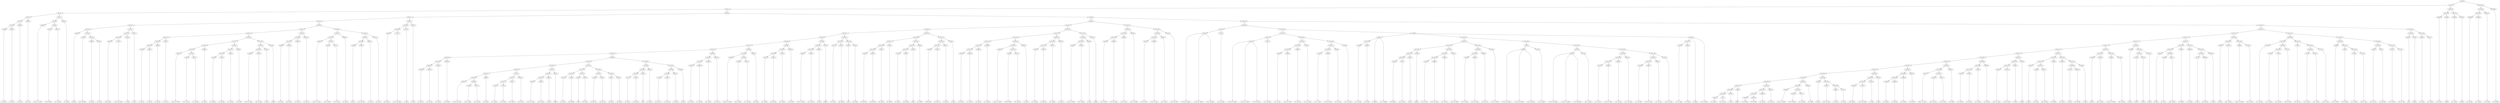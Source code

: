 digraph sample{
"L3456(0)"->"[C  E  G](0)"
"L3456(1)"->"[C  E  G](1)"
"L5315(6)"->"L3456(0)"
"L5315(6)"->"L3456(1)"
"L3456(2)"->"[C  E  G](2)"
"L5315(5)"->"L5315(6)"
"L5315(5)"->"L3456(2)"
"L3456(3)"->"[C  E  G](3)"
"L5315(4)"->"L5315(5)"
"L5315(4)"->"L3456(3)"
"L3480(0)"->"[Cis  D  F  G  B](0)"
"L3814(0)"->"[D  F  G  B](0)"
"L3977(0)"->"[F  G  A  B](0)"
"L5315(9)"->"L3814(0)"
"L5315(9)"->"L3977(0)"
"L5315(8)"->"L3480(0)"
"L5315(8)"->"L5315(9)"
"L4600(0)"->"[F  G  B](0)"
"L5315(7)"->"L5315(8)"
"L5315(7)"->"L4600(0)"
"L5315(3)"->"L5315(4)"
"L5315(3)"->"L5315(7)"
"L3266(0)"->"[C  E](0)"
"L3785(0)"->"[D  E  Gis  B](0)"
"L2408(0)"->"[C  E  A](0)"
"L2057(0)"->"[D  F  A](0)"
"L5315(16)"->"L2408(0)"
"L5315(16)"->"L2057(0)"
"L5315(15)"->"L3785(0)"
"L5315(15)"->"L5315(16)"
"L5315(14)"->"L3266(0)"
"L5315(14)"->"L5315(15)"
"L4393(0)"->"[D  E  Gis](0)"
"L-2173(0)"->"[C  D  E  Gis  B](0)"
"L5315(19)"->"L4393(0)"
"L5315(19)"->"L-2173(0)"
"L-2222(0)"->"[C  A](0)"
"L5315(18)"->"L5315(19)"
"L5315(18)"->"L-2222(0)"
"L-2222(1)"->"[C  A](1)"
"L5315(17)"->"L5315(18)"
"L5315(17)"->"L-2222(1)"
"L5315(13)"->"L5315(14)"
"L5315(13)"->"L5315(17)"
"L3456(4)"->"[C  E  G](4)"
"L3456(5)"->"[C  E  G](5)"
"L5315(25)"->"L3456(4)"
"L5315(25)"->"L3456(5)"
"L3456(6)"->"[C  E  G](6)"
"L5315(24)"->"L5315(25)"
"L5315(24)"->"L3456(6)"
"L3456(7)"->"[C  E  G](7)"
"L5315(23)"->"L5315(24)"
"L5315(23)"->"L3456(7)"
"L3480(1)"->"[Cis  D  F  G  B](1)"
"L3814(1)"->"[D  F  G  B](1)"
"L3977(1)"->"[F  G  A  B](1)"
"L5315(30)"->"L3814(1)"
"L5315(30)"->"L3977(1)"
"L5315(29)"->"L3480(1)"
"L5315(29)"->"L5315(30)"
"L4600(1)"->"[F  G  B](1)"
"L5315(28)"->"L5315(29)"
"L5315(28)"->"L4600(1)"
"L4759(0)"->"[C  G  Ais](0)"
"L4703(0)"->"[C  Fis  A](0)"
"L5315(33)"->"L4759(0)"
"L5315(33)"->"L4703(0)"
"L2541(0)"->"[C  F  Gis](0)"
"L5315(32)"->"L5315(33)"
"L5315(32)"->"L2541(0)"
"L3456(8)"->"[C  E  G](8)"
"L5315(31)"->"L5315(32)"
"L5315(31)"->"L3456(8)"
"L5315(27)"->"L5315(28)"
"L5315(27)"->"L5315(31)"
"L2656(0)"->"[D  E  F  G  B](0)"
"L3814(2)"->"[D  F  G  B](2)"
"L5315(36)"->"L2656(0)"
"L5315(36)"->"L3814(2)"
"L3266(1)"->"[C  E](1)"
"L5315(35)"->"L5315(36)"
"L5315(35)"->"L3266(1)"
"L3138(0)"->"[rest](0)"
"L5315(34)"->"L5315(35)"
"L5315(34)"->"L3138(0)"
"L5315(26)"->"L5315(27)"
"L5315(26)"->"L5315(34)"
"L5315(22)"->"L5315(23)"
"L5315(22)"->"L5315(26)"
"L3456(9)"->"[C  E  G](9)"
"L3456(10)"->"[C  E  G](10)"
"L5315(39)"->"L3456(9)"
"L5315(39)"->"L3456(10)"
"L3456(11)"->"[C  E  G](11)"
"L5315(38)"->"L5315(39)"
"L5315(38)"->"L3456(11)"
"L3456(12)"->"[C  E  G](12)"
"L5315(37)"->"L5315(38)"
"L5315(37)"->"L3456(12)"
"L5315(21)"->"L5315(22)"
"L5315(21)"->"L5315(37)"
"L3480(2)"->"[Cis  D  F  G  B](2)"
"L3814(3)"->"[D  F  G  B](3)"
"L3977(2)"->"[F  G  A  B](2)"
"L5315(43)"->"L3814(3)"
"L5315(43)"->"L3977(2)"
"L5315(42)"->"L3480(2)"
"L5315(42)"->"L5315(43)"
"L4600(2)"->"[F  G  B](2)"
"L5315(41)"->"L5315(42)"
"L5315(41)"->"L4600(2)"
"L3266(2)"->"[C  E](2)"
"L3785(1)"->"[D  E  Gis  B](1)"
"L5315(46)"->"L3266(2)"
"L5315(46)"->"L3785(1)"
"L2408(1)"->"[C  E  A](1)"
"L5315(45)"->"L5315(46)"
"L5315(45)"->"L2408(1)"
"L2057(1)"->"[D  F  A](1)"
"L5315(44)"->"L5315(45)"
"L5315(44)"->"L2057(1)"
"L5315(40)"->"L5315(41)"
"L5315(40)"->"L5315(44)"
"L5315(20)"->"L5315(21)"
"L5315(20)"->"L5315(40)"
"L5315(12)"->"L5315(13)"
"L5315(12)"->"L5315(20)"
"L4393(1)"->"[D  E  Gis](1)"
"L-2173(1)"->"[C  D  E  Gis  B](1)"
"L5315(49)"->"L4393(1)"
"L5315(49)"->"L-2173(1)"
"L-2222(2)"->"[C  A](2)"
"L5315(48)"->"L5315(49)"
"L5315(48)"->"L-2222(2)"
"L-2222(3)"->"[C  A](3)"
"L5315(47)"->"L5315(48)"
"L5315(47)"->"L-2222(3)"
"L5315(11)"->"L5315(12)"
"L5315(11)"->"L5315(47)"
"L3456(13)"->"[C  E  G](13)"
"L3456(14)"->"[C  E  G](14)"
"L5315(62)"->"L3456(13)"
"L5315(62)"->"L3456(14)"
"L3456(15)"->"[C  E  G](15)"
"L5315(61)"->"L5315(62)"
"L5315(61)"->"L3456(15)"
"L3456(16)"->"[C  E  G](16)"
"L5315(60)"->"L5315(61)"
"L5315(60)"->"L3456(16)"
"L3480(3)"->"[Cis  D  F  G  B](3)"
"L3814(4)"->"[D  F  G  B](4)"
"L3977(3)"->"[F  G  A  B](3)"
"L5315(69)"->"L3814(4)"
"L5315(69)"->"L3977(3)"
"L5315(68)"->"L3480(3)"
"L5315(68)"->"L5315(69)"
"L4600(3)"->"[F  G  B](3)"
"L5315(67)"->"L5315(68)"
"L5315(67)"->"L4600(3)"
"L4759(1)"->"[C  G  Ais](1)"
"L4703(1)"->"[C  Fis  A](1)"
"L5315(72)"->"L4759(1)"
"L5315(72)"->"L4703(1)"
"L2541(1)"->"[C  F  Gis](1)"
"L5315(71)"->"L5315(72)"
"L5315(71)"->"L2541(1)"
"L3456(17)"->"[C  E  G](17)"
"L5315(70)"->"L5315(71)"
"L5315(70)"->"L3456(17)"
"L5315(66)"->"L5315(67)"
"L5315(66)"->"L5315(70)"
"L2656(1)"->"[D  E  F  G  B](1)"
"L3814(5)"->"[D  F  G  B](5)"
"L5315(75)"->"L2656(1)"
"L5315(75)"->"L3814(5)"
"L3266(3)"->"[C  E](3)"
"L5315(74)"->"L5315(75)"
"L5315(74)"->"L3266(3)"
"L3138(1)"->"[rest](1)"
"L5315(73)"->"L5315(74)"
"L5315(73)"->"L3138(1)"
"L5315(65)"->"L5315(66)"
"L5315(65)"->"L5315(73)"
"L3971(0)"->"[C  G  B](0)"
"L4220(0)"->"[D  E  Fis](0)"
"L5315(78)"->"L3971(0)"
"L5315(78)"->"L4220(0)"
"L3280(0)"->"[G](0)"
"L2361(0)"->"[D  G  B](0)"
"L5315(79)"->"L3280(0)"
"L5315(79)"->"L2361(0)"
"L5315(77)"->"L5315(78)"
"L5315(77)"->"L5315(79)"
"L5164(0)"->"[C  Dis  G](0)"
"L5164(1)"->"[C  Dis  G](1)"
"L5315(81)"->"L5164(0)"
"L5315(81)"->"L5164(1)"
"L2361(1)"->"[D  G  B](1)"
"L2361(2)"->"[D  G  B](2)"
"L5315(82)"->"L2361(1)"
"L5315(82)"->"L2361(2)"
"L5315(80)"->"L5315(81)"
"L5315(80)"->"L5315(82)"
"L5315(76)"->"L5315(77)"
"L5315(76)"->"L5315(80)"
"L5315(64)"->"L5315(65)"
"L5315(64)"->"L5315(76)"
"L3971(1)"->"[C  G  B](1)"
"L4220(1)"->"[D  E  Fis](1)"
"L5315(86)"->"L3971(1)"
"L5315(86)"->"L4220(1)"
"L3280(1)"->"[G](1)"
"L5315(85)"->"L5315(86)"
"L5315(85)"->"L3280(1)"
"L4600(4)"->"[F  G  B](4)"
"L5315(84)"->"L5315(85)"
"L5315(84)"->"L4600(4)"
"L5164(2)"->"[C  Dis  G](2)"
"L5164(3)"->"[C  Dis  G](3)"
"L5315(89)"->"L5164(2)"
"L5315(89)"->"L5164(3)"
"L2361(3)"->"[D  G  B](3)"
"L5315(88)"->"L5315(89)"
"L5315(88)"->"L2361(3)"
"L3382(0)"->"[G  B](0)"
"L5315(87)"->"L5315(88)"
"L5315(87)"->"L3382(0)"
"L5315(83)"->"L5315(84)"
"L5315(83)"->"L5315(87)"
"L5315(63)"->"L5315(64)"
"L5315(63)"->"L5315(83)"
"L5315(59)"->"L5315(60)"
"L5315(59)"->"L5315(63)"
"L3456(18)"->"[C  E  G](18)"
"L3456(19)"->"[C  E  G](19)"
"L5315(92)"->"L3456(18)"
"L5315(92)"->"L3456(19)"
"L3456(20)"->"[C  E  G](20)"
"L5315(91)"->"L5315(92)"
"L5315(91)"->"L3456(20)"
"L3456(21)"->"[C  E  G](21)"
"L5315(90)"->"L5315(91)"
"L5315(90)"->"L3456(21)"
"L5315(58)"->"L5315(59)"
"L5315(58)"->"L5315(90)"
"L3480(4)"->"[Cis  D  F  G  B](4)"
"L3814(6)"->"[D  F  G  B](6)"
"L3977(4)"->"[F  G  A  B](4)"
"L5315(95)"->"L3814(6)"
"L5315(95)"->"L3977(4)"
"L5315(94)"->"L3480(4)"
"L5315(94)"->"L5315(95)"
"L4600(5)"->"[F  G  B](5)"
"L5315(93)"->"L5315(94)"
"L5315(93)"->"L4600(5)"
"L5315(57)"->"L5315(58)"
"L5315(57)"->"L5315(93)"
"L4759(2)"->"[C  G  Ais](2)"
"L4703(2)"->"[C  Fis  A](2)"
"L5315(98)"->"L4759(2)"
"L5315(98)"->"L4703(2)"
"L2541(2)"->"[C  F  Gis](2)"
"L5315(97)"->"L5315(98)"
"L5315(97)"->"L2541(2)"
"L3456(22)"->"[C  E  G](22)"
"L5315(96)"->"L5315(97)"
"L5315(96)"->"L3456(22)"
"L5315(56)"->"L5315(57)"
"L5315(56)"->"L5315(96)"
"L2656(2)"->"[D  E  F  G  B](2)"
"L3814(7)"->"[D  F  G  B](7)"
"L5315(101)"->"L2656(2)"
"L5315(101)"->"L3814(7)"
"L3266(4)"->"[C  E](4)"
"L5315(100)"->"L5315(101)"
"L5315(100)"->"L3266(4)"
"L3138(2)"->"[rest](2)"
"L5315(99)"->"L5315(100)"
"L5315(99)"->"L3138(2)"
"L5315(55)"->"L5315(56)"
"L5315(55)"->"L5315(99)"
"L3971(2)"->"[C  G  B](2)"
"L4220(2)"->"[D  E  Fis](2)"
"L5315(103)"->"L3971(2)"
"L5315(103)"->"L4220(2)"
"L3280(2)"->"[G](2)"
"L2361(4)"->"[D  G  B](4)"
"L5315(104)"->"L3280(2)"
"L5315(104)"->"L2361(4)"
"L5315(102)"->"L5315(103)"
"L5315(102)"->"L5315(104)"
"L5315(54)"->"L5315(55)"
"L5315(54)"->"L5315(102)"
"L5164(4)"->"[C  Dis  G](4)"
"L5164(5)"->"[C  Dis  G](5)"
"L5315(109)"->"L5164(4)"
"L5315(109)"->"L5164(5)"
"L2361(5)"->"[D  G  B](5)"
"L5315(108)"->"L5315(109)"
"L5315(108)"->"L2361(5)"
"L2361(6)"->"[D  G  B](6)"
"L5315(107)"->"L5315(108)"
"L5315(107)"->"L2361(6)"
"L3971(3)"->"[C  G  B](3)"
"L4220(3)"->"[D  E  Fis](3)"
"L5315(112)"->"L3971(3)"
"L5315(112)"->"L4220(3)"
"L3280(3)"->"[G](3)"
"L5315(111)"->"L5315(112)"
"L5315(111)"->"L3280(3)"
"L4600(6)"->"[F  G  B](6)"
"L5315(110)"->"L5315(111)"
"L5315(110)"->"L4600(6)"
"L5315(106)"->"L5315(107)"
"L5315(106)"->"L5315(110)"
"L5164(6)"->"[C  Dis  G](6)"
"L5164(7)"->"[C  Dis  G](7)"
"L5315(115)"->"L5164(6)"
"L5315(115)"->"L5164(7)"
"L2361(7)"->"[D  G  B](7)"
"L5315(114)"->"L5315(115)"
"L5315(114)"->"L2361(7)"
"L3382(1)"->"[G  B](1)"
"L5315(113)"->"L5315(114)"
"L5315(113)"->"L3382(1)"
"L5315(105)"->"L5315(106)"
"L5315(105)"->"L5315(113)"
"L5315(53)"->"L5315(54)"
"L5315(53)"->"L5315(105)"
"L3456(23)"->"[C  E  G](23)"
"L3456(24)"->"[C  E  G](24)"
"L5315(121)"->"L3456(23)"
"L5315(121)"->"L3456(24)"
"L3456(25)"->"[C  E  G](25)"
"L5315(120)"->"L5315(121)"
"L5315(120)"->"L3456(25)"
"L3456(26)"->"[C  E  G](26)"
"L5315(119)"->"L5315(120)"
"L5315(119)"->"L3456(26)"
"L3480(5)"->"[Cis  D  F  G  B](5)"
"L3814(8)"->"[D  F  G  B](8)"
"L3977(5)"->"[F  G  A  B](5)"
"L5315(124)"->"L3814(8)"
"L5315(124)"->"L3977(5)"
"L5315(123)"->"L3480(5)"
"L5315(123)"->"L5315(124)"
"L4600(7)"->"[F  G  B](7)"
"L5315(122)"->"L5315(123)"
"L5315(122)"->"L4600(7)"
"L5315(118)"->"L5315(119)"
"L5315(118)"->"L5315(122)"
"L4759(3)"->"[C  G  Ais](3)"
"L4703(3)"->"[C  Fis  A](3)"
"L5315(127)"->"L4759(3)"
"L5315(127)"->"L4703(3)"
"L2541(3)"->"[C  F  Gis](3)"
"L5315(126)"->"L5315(127)"
"L5315(126)"->"L2541(3)"
"L3456(27)"->"[C  E  G](27)"
"L5315(125)"->"L5315(126)"
"L5315(125)"->"L3456(27)"
"L5315(117)"->"L5315(118)"
"L5315(117)"->"L5315(125)"
"L2656(3)"->"[D  E  F  G  B](3)"
"L3814(9)"->"[D  F  G  B](9)"
"L5315(130)"->"L2656(3)"
"L5315(130)"->"L3814(9)"
"L3266(5)"->"[C  E](5)"
"L5315(129)"->"L5315(130)"
"L5315(129)"->"L3266(5)"
"L3138(3)"->"[rest](3)"
"L5315(128)"->"L5315(129)"
"L5315(128)"->"L3138(3)"
"L5315(116)"->"L5315(117)"
"L5315(116)"->"L5315(128)"
"L5315(52)"->"L5315(53)"
"L5315(52)"->"L5315(116)"
"L4138(0)"->"[C  F  G  A](0)"
"L3844(0)"->"[C  D  E  F  A](0)"
"L5315(134)"->"L4138(0)"
"L5315(134)"->"L3844(0)"
"L4956(0)"->"[C  D  F  A](0)"
"L5315(133)"->"L5315(134)"
"L5315(133)"->"L4956(0)"
"L3192(0)"->"[C  D  F  A  B](0)"
"L5315(132)"->"L5315(133)"
"L5315(132)"->"L3192(0)"
"L4138(1)"->"[C  F  G  A](1)"
"L3844(1)"->"[C  D  E  F  A](1)"
"L5315(137)"->"L4138(1)"
"L5315(137)"->"L3844(1)"
"L4956(1)"->"[C  D  F  A](1)"
"L5315(136)"->"L5315(137)"
"L5315(136)"->"L4956(1)"
"L3192(1)"->"[C  D  F  A  B](1)"
"L5315(135)"->"L5315(136)"
"L5315(135)"->"L3192(1)"
"L5315(131)"->"L5315(132)"
"L5315(131)"->"L5315(135)"
"L5315(51)"->"L5315(52)"
"L5315(51)"->"L5315(131)"
"L1906(0)"->"[C  Cis  D  E  Ais](0)"
"L1906(0)"->"[C  Dis  E  F  Ais](0)"
"L1906(0)"->"[C  E  Fis  Ais](0)"
"L1273(0)"->"[C  E  G  Ais](0)"
"L3675(0)"->"L1906(0)"
"L3675(0)"->"L1273(0)"
"L1906(1)"->"[C  Cis  D  E  Ais](1)"
"L1906(1)"->"[C  Dis  E  F  Ais](1)"
"L1906(1)"->"[C  E  Fis  Ais](1)"
"L1273(1)"->"[C  E  G  Ais](1)"
"L3675(1)"->"L1906(1)"
"L3675(1)"->"L1273(1)"
"L4138(2)"->"[C  F  G  A](2)"
"L3844(2)"->"[C  D  E  F  A](2)"
"L5315(145)"->"L4138(2)"
"L5315(145)"->"L3844(2)"
"L4956(2)"->"[C  D  F  A](2)"
"L5315(144)"->"L5315(145)"
"L5315(144)"->"L4956(2)"
"L3192(2)"->"[C  D  F  A  B](2)"
"L5315(143)"->"L5315(144)"
"L5315(143)"->"L3192(2)"
"L4138(3)"->"[C  F  G  A](3)"
"L3844(3)"->"[C  D  E  F  A](3)"
"L5315(148)"->"L4138(3)"
"L5315(148)"->"L3844(3)"
"L4956(3)"->"[C  D  F  A](3)"
"L5315(147)"->"L5315(148)"
"L5315(147)"->"L4956(3)"
"L3192(3)"->"[C  D  F  A  B](3)"
"L5315(146)"->"L5315(147)"
"L5315(146)"->"L3192(3)"
"L5315(142)"->"L5315(143)"
"L5315(142)"->"L5315(146)"
"L5315(141)"->"L3675(1)"
"L5315(141)"->"L5315(142)"
"L4138(4)"->"[C  F  G  A](4)"
"L4444(0)"->"[C  D  E](0)"
"L5315(149)"->"L4138(4)"
"L5315(149)"->"L4444(0)"
"L4544(0)"->"[C  Ais](0)"
"L4544(0)"->"L5315(149)"
"L4544(0)"->"[C  G  A  Ais](0)"
"L5045(0)"->"[F  A  Ais](0)"
"L107(0)"->"[C  D  E  A](0)"
"L5315(155)"->"L5045(0)"
"L5315(155)"->"L107(0)"
"L1819(0)"->"[F  A](0)"
"L5315(154)"->"L5315(155)"
"L5315(154)"->"L1819(0)"
"L3138(4)"->"[rest](4)"
"L5315(153)"->"L5315(154)"
"L5315(153)"->"L3138(4)"
"L4138(5)"->"[C  F  G  A](5)"
"L3844(4)"->"[C  D  E  F  A](4)"
"L5315(158)"->"L4138(5)"
"L5315(158)"->"L3844(4)"
"L4956(4)"->"[C  D  F  A](4)"
"L5315(157)"->"L5315(158)"
"L5315(157)"->"L4956(4)"
"L3192(4)"->"[C  D  F  A  B](4)"
"L5315(156)"->"L5315(157)"
"L5315(156)"->"L3192(4)"
"L5315(152)"->"L5315(153)"
"L5315(152)"->"L5315(156)"
"L4138(6)"->"[C  F  G  A](6)"
"L3844(5)"->"[C  D  E  F  A](5)"
"L5315(161)"->"L4138(6)"
"L5315(161)"->"L3844(5)"
"L4956(5)"->"[C  D  F  A](5)"
"L5315(160)"->"L5315(161)"
"L5315(160)"->"L4956(5)"
"L3192(5)"->"[C  D  F  A  B](5)"
"L5315(159)"->"L5315(160)"
"L5315(159)"->"L3192(5)"
"L5315(151)"->"L5315(152)"
"L5315(151)"->"L5315(159)"
"L1906(2)"->"[C  Cis  D  E  Ais](2)"
"L1906(2)"->"[C  Dis  E  F  Ais](2)"
"L1906(2)"->"[C  E  Fis  Ais](2)"
"L1273(2)"->"[C  E  G  Ais](2)"
"L3675(2)"->"L1906(2)"
"L3675(2)"->"L1273(2)"
"L1906(3)"->"[C  Cis  D  E  Ais](3)"
"L1906(3)"->"[C  Dis  E  F  Ais](3)"
"L1906(3)"->"[C  E  Fis  Ais](3)"
"L1273(3)"->"[C  E  G  Ais](3)"
"L3675(3)"->"L1906(3)"
"L3675(3)"->"L1273(3)"
"L4138(7)"->"[C  F  G  A](7)"
"L3844(6)"->"[C  D  E  F  A](6)"
"L5315(167)"->"L4138(7)"
"L5315(167)"->"L3844(6)"
"L4956(6)"->"[C  D  F  A](6)"
"L5315(166)"->"L5315(167)"
"L5315(166)"->"L4956(6)"
"L3192(6)"->"[C  D  F  A  B](6)"
"L5315(165)"->"L5315(166)"
"L5315(165)"->"L3192(6)"
"L4138(8)"->"[C  F  G  A](8)"
"L3844(7)"->"[C  D  E  F  A](7)"
"L5315(170)"->"L4138(8)"
"L5315(170)"->"L3844(7)"
"L4956(7)"->"[C  D  F  A](7)"
"L5315(169)"->"L5315(170)"
"L5315(169)"->"L4956(7)"
"L3192(7)"->"[C  D  F  A  B](7)"
"L5315(168)"->"L5315(169)"
"L5315(168)"->"L3192(7)"
"L5315(164)"->"L5315(165)"
"L5315(164)"->"L5315(168)"
"L5315(163)"->"L3675(3)"
"L5315(163)"->"L5315(164)"
"L5315(162)"->"L3675(2)"
"L5315(162)"->"L5315(163)"
"L5315(150)"->"L5315(151)"
"L5315(150)"->"L5315(162)"
"L4138(9)"->"[C  F  G  A](9)"
"L4444(1)"->"[C  D  E](1)"
"L5315(171)"->"L4138(9)"
"L5315(171)"->"L4444(1)"
"L4544(1)"->"[C  Ais](1)"
"L4544(1)"->"L5315(171)"
"L4544(1)"->"[C  G  A  Ais](1)"
"L5266(0)"->"L4544(0)"
"L5266(0)"->"L5315(150)"
"L5266(0)"->"L4544(1)"
"L5315(140)"->"L5315(141)"
"L5315(140)"->"L5266(0)"
"L5315(139)"->"L3675(0)"
"L5315(139)"->"L5315(140)"
"L5045(1)"->"[F  A  Ais](1)"
"L107(1)"->"[C  D  E  A](1)"
"L5315(189)"->"L5045(1)"
"L5315(189)"->"L107(1)"
"L1819(1)"->"[F  A](1)"
"L5315(188)"->"L5315(189)"
"L5315(188)"->"L1819(1)"
"L3138(5)"->"[rest](5)"
"L5315(187)"->"L5315(188)"
"L5315(187)"->"L3138(5)"
"L3456(28)"->"[C  E  G](28)"
"L3456(29)"->"[C  E  G](29)"
"L5315(192)"->"L3456(28)"
"L5315(192)"->"L3456(29)"
"L3456(30)"->"[C  E  G](30)"
"L5315(191)"->"L5315(192)"
"L5315(191)"->"L3456(30)"
"L3456(31)"->"[C  E  G](31)"
"L5315(190)"->"L5315(191)"
"L5315(190)"->"L3456(31)"
"L5315(186)"->"L5315(187)"
"L5315(186)"->"L5315(190)"
"L3480(6)"->"[Cis  D  F  G  B](6)"
"L3814(10)"->"[D  F  G  B](10)"
"L3977(6)"->"[F  G  A  B](6)"
"L5315(195)"->"L3814(10)"
"L5315(195)"->"L3977(6)"
"L5315(194)"->"L3480(6)"
"L5315(194)"->"L5315(195)"
"L4600(8)"->"[F  G  B](8)"
"L5315(193)"->"L5315(194)"
"L5315(193)"->"L4600(8)"
"L5315(185)"->"L5315(186)"
"L5315(185)"->"L5315(193)"
"L3266(6)"->"[C  E](6)"
"L3785(2)"->"[D  E  Gis  B](2)"
"L2408(2)"->"[C  E  A](2)"
"L2057(2)"->"[D  F  A](2)"
"L5315(198)"->"L2408(2)"
"L5315(198)"->"L2057(2)"
"L5315(197)"->"L3785(2)"
"L5315(197)"->"L5315(198)"
"L5315(196)"->"L3266(6)"
"L5315(196)"->"L5315(197)"
"L5315(184)"->"L5315(185)"
"L5315(184)"->"L5315(196)"
"L4393(2)"->"[D  E  Gis](2)"
"L-2173(2)"->"[C  D  E  Gis  B](2)"
"L5315(201)"->"L4393(2)"
"L5315(201)"->"L-2173(2)"
"L-2222(4)"->"[C  A](4)"
"L5315(200)"->"L5315(201)"
"L5315(200)"->"L-2222(4)"
"L-2222(5)"->"[C  A](5)"
"L5315(199)"->"L5315(200)"
"L5315(199)"->"L-2222(5)"
"L5315(183)"->"L5315(184)"
"L5315(183)"->"L5315(199)"
"L3456(32)"->"[C  E  G](32)"
"L3456(33)"->"[C  E  G](33)"
"L5315(204)"->"L3456(32)"
"L5315(204)"->"L3456(33)"
"L3456(34)"->"[C  E  G](34)"
"L5315(203)"->"L5315(204)"
"L5315(203)"->"L3456(34)"
"L3456(35)"->"[C  E  G](35)"
"L5315(202)"->"L5315(203)"
"L5315(202)"->"L3456(35)"
"L5315(182)"->"L5315(183)"
"L5315(182)"->"L5315(202)"
"L3480(7)"->"[Cis  D  F  G  B](7)"
"L3814(11)"->"[D  F  G  B](11)"
"L3977(7)"->"[F  G  A  B](7)"
"L5315(207)"->"L3814(11)"
"L5315(207)"->"L3977(7)"
"L5315(206)"->"L3480(7)"
"L5315(206)"->"L5315(207)"
"L4600(9)"->"[F  G  B](9)"
"L5315(205)"->"L5315(206)"
"L5315(205)"->"L4600(9)"
"L5315(181)"->"L5315(182)"
"L5315(181)"->"L5315(205)"
"L4759(4)"->"[C  G  Ais](4)"
"L4703(4)"->"[C  Fis  A](4)"
"L5315(210)"->"L4759(4)"
"L5315(210)"->"L4703(4)"
"L2541(4)"->"[C  F  Gis](4)"
"L5315(209)"->"L5315(210)"
"L5315(209)"->"L2541(4)"
"L3456(36)"->"[C  E  G](36)"
"L5315(208)"->"L5315(209)"
"L5315(208)"->"L3456(36)"
"L5315(180)"->"L5315(181)"
"L5315(180)"->"L5315(208)"
"L2656(4)"->"[D  E  F  G  B](4)"
"L3814(12)"->"[D  F  G  B](12)"
"L5315(213)"->"L2656(4)"
"L5315(213)"->"L3814(12)"
"L3266(7)"->"[C  E](7)"
"L5315(212)"->"L5315(213)"
"L5315(212)"->"L3266(7)"
"L3138(6)"->"[rest](6)"
"L5315(211)"->"L5315(212)"
"L5315(211)"->"L3138(6)"
"L5315(179)"->"L5315(180)"
"L5315(179)"->"L5315(211)"
"L3382(2)"->"[G  B](2)"
"L3288(0)"->"[C  G  A](0)"
"L4021(0)"->"[Cis  G  Ais](0)"
"L5315(217)"->"L3288(0)"
"L5315(217)"->"L4021(0)"
"L5315(216)"->"L3382(2)"
"L5315(216)"->"L5315(217)"
"L2361(8)"->"[D  G  B](8)"
"L5315(215)"->"L5315(216)"
"L5315(215)"->"L2361(8)"
"L3456(37)"->"[C  E  G](37)"
"L3727(0)"->"[E  G](0)"
"L3456(38)"->"[C  E  G](38)"
"L5315(220)"->"L3727(0)"
"L5315(220)"->"L3456(38)"
"L3266(8)"->"[C  E](8)"
"L5315(219)"->"L5315(220)"
"L5315(219)"->"L3266(8)"
"L5315(218)"->"L3456(37)"
"L5315(218)"->"L5315(219)"
"L5315(214)"->"L5315(215)"
"L5315(214)"->"L5315(218)"
"L5315(178)"->"L5315(179)"
"L5315(178)"->"L5315(214)"
"L3382(3)"->"[G  B](3)"
"L3814(13)"->"[D  F  G  B](13)"
"L5315(222)"->"L3382(3)"
"L5315(222)"->"L3814(13)"
"L3480(8)"->"[Cis  D  F  G  B](8)"
"L-2160(0)"->"[E  F  G  B](0)"
"L5315(223)"->"L3480(8)"
"L5315(223)"->"L-2160(0)"
"L5315(221)"->"L5315(222)"
"L5315(221)"->"L5315(223)"
"L5315(177)"->"L5315(178)"
"L5315(177)"->"L5315(221)"
"L3266(9)"->"[C  E](9)"
"L-2150(0)"->"[E  B](0)"
"L2515(0)"->"[C  D](0)"
"L5315(226)"->"L-2150(0)"
"L5315(226)"->"L2515(0)"
"L3726(0)"->"[A  B](0)"
"L5315(225)"->"L5315(226)"
"L5315(225)"->"L3726(0)"
"L5315(224)"->"L3266(9)"
"L5315(224)"->"L5315(225)"
"L5315(176)"->"L5315(177)"
"L5315(176)"->"L5315(224)"
"L3382(4)"->"[G  B](4)"
"L3288(1)"->"[C  G  A](1)"
"L4021(1)"->"[Cis  G  Ais](1)"
"L5315(230)"->"L3288(1)"
"L5315(230)"->"L4021(1)"
"L5315(229)"->"L3382(4)"
"L5315(229)"->"L5315(230)"
"L2361(9)"->"[D  G  B](9)"
"L5315(228)"->"L5315(229)"
"L5315(228)"->"L2361(9)"
"L3456(39)"->"[C  E  G](39)"
"L3727(1)"->"[E  G](1)"
"L3456(40)"->"[C  E  G](40)"
"L5315(233)"->"L3727(1)"
"L5315(233)"->"L3456(40)"
"L3266(10)"->"[C  E](10)"
"L5315(232)"->"L5315(233)"
"L5315(232)"->"L3266(10)"
"L5315(231)"->"L3456(39)"
"L5315(231)"->"L5315(232)"
"L5315(227)"->"L5315(228)"
"L5315(227)"->"L5315(231)"
"L5315(175)"->"L5315(176)"
"L5315(175)"->"L5315(227)"
"L3382(5)"->"[G  B](5)"
"L3814(14)"->"[D  F  G  B](14)"
"L5315(235)"->"L3382(5)"
"L5315(235)"->"L3814(14)"
"L3480(9)"->"[Cis  D  F  G  B](9)"
"L-2160(1)"->"[E  F  G  B](1)"
"L5315(236)"->"L3480(9)"
"L5315(236)"->"L-2160(1)"
"L5315(234)"->"L5315(235)"
"L5315(234)"->"L5315(236)"
"L5315(174)"->"L5315(175)"
"L5315(174)"->"L5315(234)"
"L1769(0)"->"[C  D  E  F](0)"
"L5135(0)"->"[C  G  A  B](0)"
"L5135(1)"->"[C  G  A  B](1)"
"L5315(241)"->"L5135(0)"
"L5315(241)"->"L5135(1)"
"L-2176(0)"->"[D  E  F  G](0)"
"L5315(240)"->"L5315(241)"
"L5315(240)"->"L-2176(0)"
"L5315(239)"->"L1769(0)"
"L5315(239)"->"L5315(240)"
"L1769(1)"->"[C  D  E  F](1)"
"L5135(2)"->"[C  G  A  B](2)"
"L5135(3)"->"[C  G  A  B](3)"
"L5315(244)"->"L5135(2)"
"L5315(244)"->"L5135(3)"
"L-2176(1)"->"[D  E  F  G](1)"
"L5315(243)"->"L5315(244)"
"L5315(243)"->"L-2176(1)"
"L5315(242)"->"L1769(1)"
"L5315(242)"->"L5315(243)"
"L5315(238)"->"L5315(239)"
"L5315(238)"->"L5315(242)"
"L3389(0)"->"[C  E  F  G](0)"
"L429(0)"->"[C  D  A  B](0)"
"L5135(4)"->"[C  G  A  B](4)"
"L-2176(2)"->"[D  E  F  G](2)"
"L5315(248)"->"L5135(4)"
"L5315(248)"->"L-2176(2)"
"L5315(247)"->"L429(0)"
"L5315(247)"->"L5315(248)"
"L5315(246)"->"L3389(0)"
"L5315(246)"->"L5315(247)"
"L3389(1)"->"[C  E  F  G](1)"
"L429(1)"->"[C  D  A  B](1)"
"L5315(250)"->"L3389(1)"
"L5315(250)"->"L429(1)"
"L5135(5)"->"[C  G  A  B](5)"
"L-2176(3)"->"[D  E  F  G](3)"
"L5315(251)"->"L5135(5)"
"L5315(251)"->"L-2176(3)"
"L5315(249)"->"L5315(250)"
"L5315(249)"->"L5315(251)"
"L5315(245)"->"L5315(246)"
"L5315(245)"->"L5315(249)"
"L5315(237)"->"L5315(238)"
"L5315(237)"->"L5315(245)"
"L5315(173)"->"L5315(174)"
"L5315(173)"->"L5315(237)"
"L3471(0)"->"[C](0)"
"L3138(7)"->"[rest](7)"
"L5315(253)"->"L3471(0)"
"L5315(253)"->"L3138(7)"
"L4607(0)"->"[C  F  A](0)"
"L2541(5)"->"[C  F  Gis](5)"
"L5315(254)"->"L4607(0)"
"L5315(254)"->"L2541(5)"
"L5315(252)"->"L5315(253)"
"L5315(252)"->"L5315(254)"
"L5315(172)"->"L5315(173)"
"L5315(172)"->"L5315(252)"
"L5315(138)"->"L5315(139)"
"L5315(138)"->"L5315(172)"
"L5315(50)"->"L5315(51)"
"L5315(50)"->"L5315(138)"
"L5315(10)"->"L5315(11)"
"L5315(10)"->"L5315(50)"
"L5315(2)"->"L5315(3)"
"L5315(2)"->"L5315(10)"
"L3456(41)"->"[C  E  G](41)"
"L3138(8)"->"[rest](8)"
"L5315(256)"->"L3456(41)"
"L5315(256)"->"L3138(8)"
"L3456(42)"->"[C  E  G](42)"
"L3138(9)"->"[rest](9)"
"L5315(257)"->"L3456(42)"
"L5315(257)"->"L3138(9)"
"L5315(255)"->"L5315(256)"
"L5315(255)"->"L5315(257)"
"L5315(1)"->"L5315(2)"
"L5315(1)"->"L5315(255)"
"L3456(43)"->"[C  E  G](43)"
"L3456(44)"->"[C  E  G](44)"
"L5315(260)"->"L3456(43)"
"L5315(260)"->"L3456(44)"
"L3456(45)"->"[C  E  G](45)"
"L5315(259)"->"L5315(260)"
"L5315(259)"->"L3456(45)"
"L3456(46)"->"[C  E  G](46)"
"L5315(258)"->"L5315(259)"
"L5315(258)"->"L3456(46)"
"L5315(0)"->"L5315(1)"
"L5315(0)"->"L5315(258)"
{rank = min; "L5315(0)"}
{rank = same; "L5315(1)"; "L5315(258)";}
{rank = same; "L5315(2)"; "L5315(255)"; "L5315(259)"; "L3456(46)";}
{rank = same; "L5315(3)"; "L5315(10)"; "L5315(256)"; "L5315(257)"; "L5315(260)"; "L3456(45)";}
{rank = same; "L5315(4)"; "L5315(7)"; "L5315(11)"; "L5315(50)"; "L3456(41)"; "L3138(8)"; "L3456(42)"; "L3138(9)"; "L3456(43)"; "L3456(44)";}
{rank = same; "L5315(5)"; "L3456(3)"; "L5315(8)"; "L4600(0)"; "L5315(12)"; "L5315(47)"; "L5315(51)"; "L5315(138)";}
{rank = same; "L5315(6)"; "L3456(2)"; "L3480(0)"; "L5315(9)"; "L5315(13)"; "L5315(20)"; "L5315(48)"; "L-2222(3)"; "L5315(52)"; "L5315(131)"; "L5315(139)"; "L5315(172)";}
{rank = same; "L3456(0)"; "L3456(1)"; "L3814(0)"; "L3977(0)"; "L5315(14)"; "L5315(17)"; "L5315(21)"; "L5315(40)"; "L5315(49)"; "L-2222(2)"; "L5315(53)"; "L5315(116)"; "L5315(132)"; "L5315(135)"; "L3675(0)"; "L5315(140)"; "L5315(173)"; "L5315(252)";}
{rank = same; "L3266(0)"; "L5315(15)"; "L5315(18)"; "L-2222(1)"; "L5315(22)"; "L5315(37)"; "L5315(41)"; "L5315(44)"; "L4393(1)"; "L-2173(1)"; "L5315(54)"; "L5315(105)"; "L5315(117)"; "L5315(128)"; "L5315(133)"; "L3192(0)"; "L5315(136)"; "L3192(1)"; "L1906(0)"; "L1273(0)"; "L5315(141)"; "L5266(0)"; "L5315(174)"; "L5315(237)"; "L5315(253)"; "L5315(254)";}
{rank = same; "L3785(0)"; "L5315(16)"; "L5315(19)"; "L-2222(0)"; "L5315(23)"; "L5315(26)"; "L5315(38)"; "L3456(12)"; "L5315(42)"; "L4600(2)"; "L5315(45)"; "L2057(1)"; "L5315(55)"; "L5315(102)"; "L5315(106)"; "L5315(113)"; "L5315(118)"; "L5315(125)"; "L5315(129)"; "L3138(3)"; "L5315(134)"; "L4956(0)"; "L5315(137)"; "L4956(1)"; "L3675(1)"; "L5315(142)"; "L4544(0)"; "L5315(150)"; "L4544(1)"; "L5315(175)"; "L5315(234)"; "L5315(238)"; "L5315(245)"; "L3471(0)"; "L3138(7)"; "L4607(0)"; "L2541(5)";}
{rank = same; "L2408(0)"; "L2057(0)"; "L4393(0)"; "L-2173(0)"; "L5315(24)"; "L3456(7)"; "L5315(27)"; "L5315(34)"; "L5315(39)"; "L3456(11)"; "L3480(2)"; "L5315(43)"; "L5315(46)"; "L2408(1)"; "L5315(56)"; "L5315(99)"; "L5315(103)"; "L5315(104)"; "L5315(107)"; "L5315(110)"; "L5315(114)"; "L3382(1)"; "L5315(119)"; "L5315(122)"; "L5315(126)"; "L3456(27)"; "L5315(130)"; "L3266(5)"; "L4138(0)"; "L3844(0)"; "L4138(1)"; "L3844(1)"; "L1906(1)"; "L1273(1)"; "L5315(143)"; "L5315(146)"; "L5315(149)"; "L5315(151)"; "L5315(162)"; "L5315(171)"; "L5315(176)"; "L5315(227)"; "L5315(235)"; "L5315(236)"; "L5315(239)"; "L5315(242)"; "L5315(246)"; "L5315(249)";}
{rank = same; "L5315(25)"; "L3456(6)"; "L5315(28)"; "L5315(31)"; "L5315(35)"; "L3138(0)"; "L3456(9)"; "L3456(10)"; "L3814(3)"; "L3977(2)"; "L3266(2)"; "L3785(1)"; "L5315(57)"; "L5315(96)"; "L5315(100)"; "L3138(2)"; "L3971(2)"; "L4220(2)"; "L3280(2)"; "L2361(4)"; "L5315(108)"; "L2361(6)"; "L5315(111)"; "L4600(6)"; "L5315(115)"; "L2361(7)"; "L5315(120)"; "L3456(26)"; "L5315(123)"; "L4600(7)"; "L5315(127)"; "L2541(3)"; "L2656(3)"; "L3814(9)"; "L5315(144)"; "L3192(2)"; "L5315(147)"; "L3192(3)"; "L4138(4)"; "L4444(0)"; "L5315(152)"; "L5315(159)"; "L3675(2)"; "L5315(163)"; "L4138(9)"; "L4444(1)"; "L5315(177)"; "L5315(224)"; "L5315(228)"; "L5315(231)"; "L3382(5)"; "L3814(14)"; "L3480(9)"; "L-2160(1)"; "L1769(0)"; "L5315(240)"; "L1769(1)"; "L5315(243)"; "L3389(0)"; "L5315(247)"; "L5315(250)"; "L5315(251)";}
{rank = same; "L3456(4)"; "L3456(5)"; "L5315(29)"; "L4600(1)"; "L5315(32)"; "L3456(8)"; "L5315(36)"; "L3266(1)"; "L5315(58)"; "L5315(93)"; "L5315(97)"; "L3456(22)"; "L5315(101)"; "L3266(4)"; "L5315(109)"; "L2361(5)"; "L5315(112)"; "L3280(3)"; "L5164(6)"; "L5164(7)"; "L5315(121)"; "L3456(25)"; "L3480(5)"; "L5315(124)"; "L4759(3)"; "L4703(3)"; "L5315(145)"; "L4956(2)"; "L5315(148)"; "L4956(3)"; "L5315(153)"; "L5315(156)"; "L5315(160)"; "L3192(5)"; "L1906(2)"; "L1273(2)"; "L3675(3)"; "L5315(164)"; "L5315(178)"; "L5315(221)"; "L3266(9)"; "L5315(225)"; "L5315(229)"; "L2361(9)"; "L3456(39)"; "L5315(232)"; "L5315(241)"; "L-2176(0)"; "L5315(244)"; "L-2176(1)"; "L429(0)"; "L5315(248)"; "L3389(1)"; "L429(1)"; "L5135(5)"; "L-2176(3)";}
{rank = same; "L3480(1)"; "L5315(30)"; "L5315(33)"; "L2541(0)"; "L2656(0)"; "L3814(2)"; "L5315(59)"; "L5315(90)"; "L5315(94)"; "L4600(5)"; "L5315(98)"; "L2541(2)"; "L2656(2)"; "L3814(7)"; "L5164(4)"; "L5164(5)"; "L3971(3)"; "L4220(3)"; "L3456(23)"; "L3456(24)"; "L3814(8)"; "L3977(5)"; "L4138(2)"; "L3844(2)"; "L4138(3)"; "L3844(3)"; "L5315(154)"; "L3138(4)"; "L5315(157)"; "L3192(4)"; "L5315(161)"; "L4956(5)"; "L1906(3)"; "L1273(3)"; "L5315(165)"; "L5315(168)"; "L5315(179)"; "L5315(214)"; "L5315(222)"; "L5315(223)"; "L5315(226)"; "L3726(0)"; "L3382(4)"; "L5315(230)"; "L5315(233)"; "L3266(10)"; "L5135(0)"; "L5135(1)"; "L5135(2)"; "L5135(3)"; "L5135(4)"; "L-2176(2)";}
{rank = same; "L3814(1)"; "L3977(1)"; "L4759(0)"; "L4703(0)"; "L5315(60)"; "L5315(63)"; "L5315(91)"; "L3456(21)"; "L3480(4)"; "L5315(95)"; "L4759(2)"; "L4703(2)"; "L5315(155)"; "L1819(0)"; "L5315(158)"; "L4956(4)"; "L4138(6)"; "L3844(5)"; "L5315(166)"; "L3192(6)"; "L5315(169)"; "L3192(7)"; "L5315(180)"; "L5315(211)"; "L5315(215)"; "L5315(218)"; "L3382(3)"; "L3814(13)"; "L3480(8)"; "L-2160(0)"; "L-2150(0)"; "L2515(0)"; "L3288(1)"; "L4021(1)"; "L3727(1)"; "L3456(40)";}
{rank = same; "L5315(61)"; "L3456(16)"; "L5315(64)"; "L5315(83)"; "L5315(92)"; "L3456(20)"; "L3814(6)"; "L3977(4)"; "L5045(0)"; "L107(0)"; "L4138(5)"; "L3844(4)"; "L5315(167)"; "L4956(6)"; "L5315(170)"; "L4956(7)"; "L5315(181)"; "L5315(208)"; "L5315(212)"; "L3138(6)"; "L5315(216)"; "L2361(8)"; "L3456(37)"; "L5315(219)";}
{rank = same; "L5315(62)"; "L3456(15)"; "L5315(65)"; "L5315(76)"; "L5315(84)"; "L5315(87)"; "L3456(18)"; "L3456(19)"; "L4138(7)"; "L3844(6)"; "L4138(8)"; "L3844(7)"; "L5315(182)"; "L5315(205)"; "L5315(209)"; "L3456(36)"; "L5315(213)"; "L3266(7)"; "L3382(2)"; "L5315(217)"; "L5315(220)"; "L3266(8)";}
{rank = same; "L3456(13)"; "L3456(14)"; "L5315(66)"; "L5315(73)"; "L5315(77)"; "L5315(80)"; "L5315(85)"; "L4600(4)"; "L5315(88)"; "L3382(0)"; "L5315(183)"; "L5315(202)"; "L5315(206)"; "L4600(9)"; "L5315(210)"; "L2541(4)"; "L2656(4)"; "L3814(12)"; "L3288(0)"; "L4021(0)"; "L3727(0)"; "L3456(38)";}
{rank = same; "L5315(67)"; "L5315(70)"; "L5315(74)"; "L3138(1)"; "L5315(78)"; "L5315(79)"; "L5315(81)"; "L5315(82)"; "L5315(86)"; "L3280(1)"; "L5315(89)"; "L2361(3)"; "L5315(184)"; "L5315(199)"; "L5315(203)"; "L3456(35)"; "L3480(7)"; "L5315(207)"; "L4759(4)"; "L4703(4)";}
{rank = same; "L5315(68)"; "L4600(3)"; "L5315(71)"; "L3456(17)"; "L5315(75)"; "L3266(3)"; "L3971(0)"; "L4220(0)"; "L3280(0)"; "L2361(0)"; "L5164(0)"; "L5164(1)"; "L2361(1)"; "L2361(2)"; "L3971(1)"; "L4220(1)"; "L5164(2)"; "L5164(3)"; "L5315(185)"; "L5315(196)"; "L5315(200)"; "L-2222(5)"; "L5315(204)"; "L3456(34)"; "L3814(11)"; "L3977(7)";}
{rank = same; "L3480(3)"; "L5315(69)"; "L5315(72)"; "L2541(1)"; "L2656(1)"; "L3814(5)"; "L5315(186)"; "L5315(193)"; "L3266(6)"; "L5315(197)"; "L5315(201)"; "L-2222(4)"; "L3456(32)"; "L3456(33)";}
{rank = same; "L3814(4)"; "L3977(3)"; "L4759(1)"; "L4703(1)"; "L5315(187)"; "L5315(190)"; "L5315(194)"; "L4600(8)"; "L3785(2)"; "L5315(198)"; "L4393(2)"; "L-2173(2)";}
{rank = same; "L5315(188)"; "L3138(5)"; "L5315(191)"; "L3456(31)"; "L3480(6)"; "L5315(195)"; "L2408(2)"; "L2057(2)";}
{rank = same; "L5315(189)"; "L1819(1)"; "L5315(192)"; "L3456(30)"; "L3814(10)"; "L3977(6)";}
{rank = same; "L5045(1)"; "L107(1)"; "L3456(28)"; "L3456(29)";}
{rank = max; "[A  B](0)"; "[C  A](0)"; "[C  A](1)"; "[C  A](2)"; "[C  A](3)"; "[C  A](4)"; "[C  A](5)"; "[C  Ais](0)"; "[C  Ais](1)"; "[C  Cis  D  E  Ais](0)"; "[C  Cis  D  E  Ais](1)"; "[C  Cis  D  E  Ais](2)"; "[C  Cis  D  E  Ais](3)"; "[C  D  A  B](0)"; "[C  D  A  B](1)"; "[C  D  E  A](0)"; "[C  D  E  A](1)"; "[C  D  E  F  A](0)"; "[C  D  E  F  A](1)"; "[C  D  E  F  A](2)"; "[C  D  E  F  A](3)"; "[C  D  E  F  A](4)"; "[C  D  E  F  A](5)"; "[C  D  E  F  A](6)"; "[C  D  E  F  A](7)"; "[C  D  E  F](0)"; "[C  D  E  F](1)"; "[C  D  E  Gis  B](0)"; "[C  D  E  Gis  B](1)"; "[C  D  E  Gis  B](2)"; "[C  D  E](0)"; "[C  D  E](1)"; "[C  D  F  A  B](0)"; "[C  D  F  A  B](1)"; "[C  D  F  A  B](2)"; "[C  D  F  A  B](3)"; "[C  D  F  A  B](4)"; "[C  D  F  A  B](5)"; "[C  D  F  A  B](6)"; "[C  D  F  A  B](7)"; "[C  D  F  A](0)"; "[C  D  F  A](1)"; "[C  D  F  A](2)"; "[C  D  F  A](3)"; "[C  D  F  A](4)"; "[C  D  F  A](5)"; "[C  D  F  A](6)"; "[C  D  F  A](7)"; "[C  D](0)"; "[C  Dis  E  F  Ais](0)"; "[C  Dis  E  F  Ais](1)"; "[C  Dis  E  F  Ais](2)"; "[C  Dis  E  F  Ais](3)"; "[C  Dis  G](0)"; "[C  Dis  G](1)"; "[C  Dis  G](2)"; "[C  Dis  G](3)"; "[C  Dis  G](4)"; "[C  Dis  G](5)"; "[C  Dis  G](6)"; "[C  Dis  G](7)"; "[C  E  A](0)"; "[C  E  A](1)"; "[C  E  A](2)"; "[C  E  F  G](0)"; "[C  E  F  G](1)"; "[C  E  Fis  Ais](0)"; "[C  E  Fis  Ais](1)"; "[C  E  Fis  Ais](2)"; "[C  E  Fis  Ais](3)"; "[C  E  G  Ais](0)"; "[C  E  G  Ais](1)"; "[C  E  G  Ais](2)"; "[C  E  G  Ais](3)"; "[C  E  G](0)"; "[C  E  G](1)"; "[C  E  G](10)"; "[C  E  G](11)"; "[C  E  G](12)"; "[C  E  G](13)"; "[C  E  G](14)"; "[C  E  G](15)"; "[C  E  G](16)"; "[C  E  G](17)"; "[C  E  G](18)"; "[C  E  G](19)"; "[C  E  G](2)"; "[C  E  G](20)"; "[C  E  G](21)"; "[C  E  G](22)"; "[C  E  G](23)"; "[C  E  G](24)"; "[C  E  G](25)"; "[C  E  G](26)"; "[C  E  G](27)"; "[C  E  G](28)"; "[C  E  G](29)"; "[C  E  G](3)"; "[C  E  G](30)"; "[C  E  G](31)"; "[C  E  G](32)"; "[C  E  G](33)"; "[C  E  G](34)"; "[C  E  G](35)"; "[C  E  G](36)"; "[C  E  G](37)"; "[C  E  G](38)"; "[C  E  G](39)"; "[C  E  G](4)"; "[C  E  G](40)"; "[C  E  G](41)"; "[C  E  G](42)"; "[C  E  G](43)"; "[C  E  G](44)"; "[C  E  G](45)"; "[C  E  G](46)"; "[C  E  G](5)"; "[C  E  G](6)"; "[C  E  G](7)"; "[C  E  G](8)"; "[C  E  G](9)"; "[C  E](0)"; "[C  E](1)"; "[C  E](10)"; "[C  E](2)"; "[C  E](3)"; "[C  E](4)"; "[C  E](5)"; "[C  E](6)"; "[C  E](7)"; "[C  E](8)"; "[C  E](9)"; "[C  F  A](0)"; "[C  F  G  A](0)"; "[C  F  G  A](1)"; "[C  F  G  A](2)"; "[C  F  G  A](3)"; "[C  F  G  A](4)"; "[C  F  G  A](5)"; "[C  F  G  A](6)"; "[C  F  G  A](7)"; "[C  F  G  A](8)"; "[C  F  G  A](9)"; "[C  F  Gis](0)"; "[C  F  Gis](1)"; "[C  F  Gis](2)"; "[C  F  Gis](3)"; "[C  F  Gis](4)"; "[C  F  Gis](5)"; "[C  Fis  A](0)"; "[C  Fis  A](1)"; "[C  Fis  A](2)"; "[C  Fis  A](3)"; "[C  Fis  A](4)"; "[C  G  A  Ais](0)"; "[C  G  A  Ais](1)"; "[C  G  A  B](0)"; "[C  G  A  B](1)"; "[C  G  A  B](2)"; "[C  G  A  B](3)"; "[C  G  A  B](4)"; "[C  G  A  B](5)"; "[C  G  A](0)"; "[C  G  A](1)"; "[C  G  Ais](0)"; "[C  G  Ais](1)"; "[C  G  Ais](2)"; "[C  G  Ais](3)"; "[C  G  Ais](4)"; "[C  G  B](0)"; "[C  G  B](1)"; "[C  G  B](2)"; "[C  G  B](3)"; "[C](0)"; "[Cis  D  F  G  B](0)"; "[Cis  D  F  G  B](1)"; "[Cis  D  F  G  B](2)"; "[Cis  D  F  G  B](3)"; "[Cis  D  F  G  B](4)"; "[Cis  D  F  G  B](5)"; "[Cis  D  F  G  B](6)"; "[Cis  D  F  G  B](7)"; "[Cis  D  F  G  B](8)"; "[Cis  D  F  G  B](9)"; "[Cis  G  Ais](0)"; "[Cis  G  Ais](1)"; "[D  E  F  G  B](0)"; "[D  E  F  G  B](1)"; "[D  E  F  G  B](2)"; "[D  E  F  G  B](3)"; "[D  E  F  G  B](4)"; "[D  E  F  G](0)"; "[D  E  F  G](1)"; "[D  E  F  G](2)"; "[D  E  F  G](3)"; "[D  E  Fis](0)"; "[D  E  Fis](1)"; "[D  E  Fis](2)"; "[D  E  Fis](3)"; "[D  E  Gis  B](0)"; "[D  E  Gis  B](1)"; "[D  E  Gis  B](2)"; "[D  E  Gis](0)"; "[D  E  Gis](1)"; "[D  E  Gis](2)"; "[D  F  A](0)"; "[D  F  A](1)"; "[D  F  A](2)"; "[D  F  G  B](0)"; "[D  F  G  B](1)"; "[D  F  G  B](10)"; "[D  F  G  B](11)"; "[D  F  G  B](12)"; "[D  F  G  B](13)"; "[D  F  G  B](14)"; "[D  F  G  B](2)"; "[D  F  G  B](3)"; "[D  F  G  B](4)"; "[D  F  G  B](5)"; "[D  F  G  B](6)"; "[D  F  G  B](7)"; "[D  F  G  B](8)"; "[D  F  G  B](9)"; "[D  G  B](0)"; "[D  G  B](1)"; "[D  G  B](2)"; "[D  G  B](3)"; "[D  G  B](4)"; "[D  G  B](5)"; "[D  G  B](6)"; "[D  G  B](7)"; "[D  G  B](8)"; "[D  G  B](9)"; "[E  B](0)"; "[E  F  G  B](0)"; "[E  F  G  B](1)"; "[E  G](0)"; "[E  G](1)"; "[F  A  Ais](0)"; "[F  A  Ais](1)"; "[F  A](0)"; "[F  A](1)"; "[F  G  A  B](0)"; "[F  G  A  B](1)"; "[F  G  A  B](2)"; "[F  G  A  B](3)"; "[F  G  A  B](4)"; "[F  G  A  B](5)"; "[F  G  A  B](6)"; "[F  G  A  B](7)"; "[F  G  B](0)"; "[F  G  B](1)"; "[F  G  B](2)"; "[F  G  B](3)"; "[F  G  B](4)"; "[F  G  B](5)"; "[F  G  B](6)"; "[F  G  B](7)"; "[F  G  B](8)"; "[F  G  B](9)"; "[G  B](0)"; "[G  B](1)"; "[G  B](2)"; "[G  B](3)"; "[G  B](4)"; "[G  B](5)"; "[G](0)"; "[G](1)"; "[G](2)"; "[G](3)"; "[rest](0)"; "[rest](1)"; "[rest](2)"; "[rest](3)"; "[rest](4)"; "[rest](5)"; "[rest](6)"; "[rest](7)"; "[rest](8)"; "[rest](9)";}
}